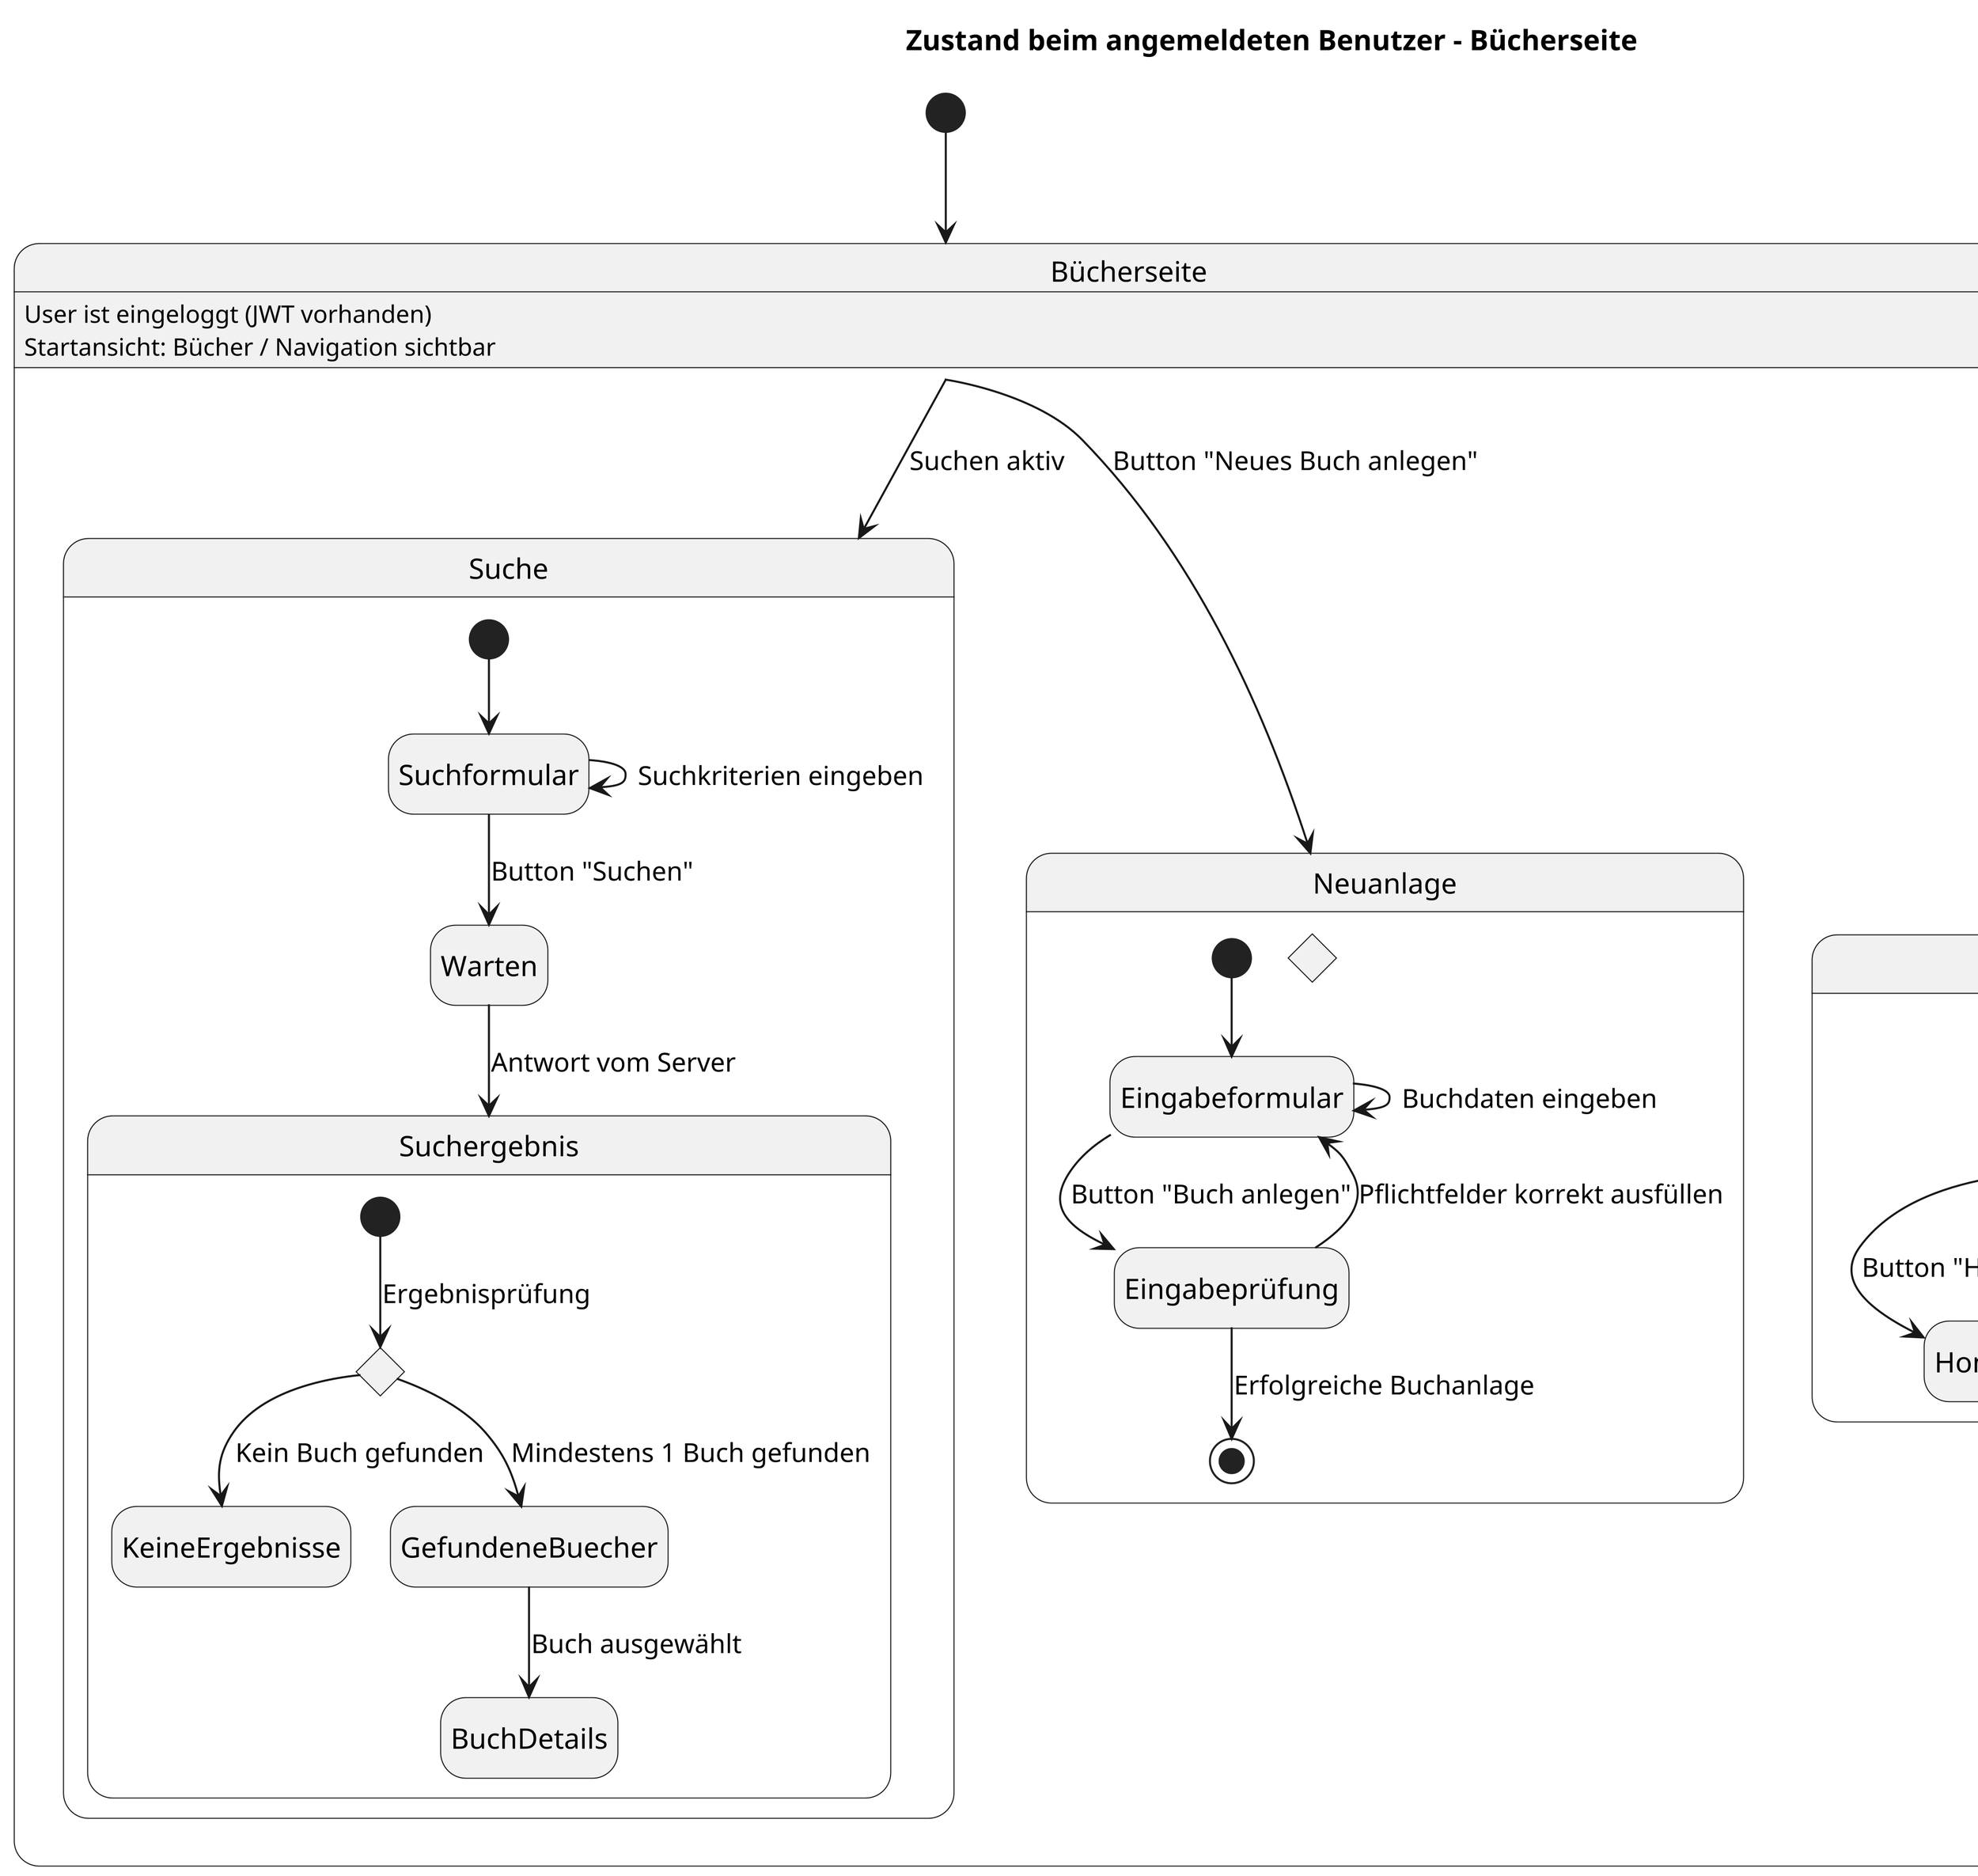 @startuml zustandsdiagramm_buecherseite
skinparam dpi 400
hide empty description

title Zustand beim angemeldeten Benutzer – Bücherseite

[*] --> Bücherseite

state Bücherseite {
    Bücherseite : User ist eingeloggt (JWT vorhanden)
    Bücherseite : Startansicht: Bücher / Navigation sichtbar

    state Navigation {
        [*] --> Bücher
        Bücher --> Bücher : (aktuelle Seite)
        Bücher --> Home : Button "Home"
        Bücher --> Profil : Button "Profil"
        Bücher --> Home : Button "Logout"
    }

    state Suche {
        [*] --> Suchformular
        Suchformular --> Suchformular : Suchkriterien eingeben

        Suchformular --> Warten: Button "Suchen"

        state Suchergebnis {
            state c <<choice>>
            [*] --> c : Ergebnisprüfung
            c --> KeineErgebnisse : Kein Buch gefunden
            c --> GefundeneBuecher : Mindestens 1 Buch gefunden
            GefundeneBuecher --> BuchDetails : Buch ausgewählt
        }

        Warten --> Suchergebnis : Antwort vom Server
    }

    Bücherseite --> Suche : Suchen aktiv
    Bücherseite --> Neuanlage : Button "Neues Buch anlegen"

    state Neuanlage {
        [*] --> Eingabeformular
        Eingabeformular --> Eingabeformular : Buchdaten eingeben

        Eingabeformular --> Eingabeprüfung: Button "Buch anlegen"

        state Eingabeprüfug <<choice>>
        Eingabeprüfung --> Eingabeformular : Pflichtfelder korrekt ausfüllen
        Eingabeprüfung --> [*] : Erfolgreiche Buchanlage
    }
}

@enduml
